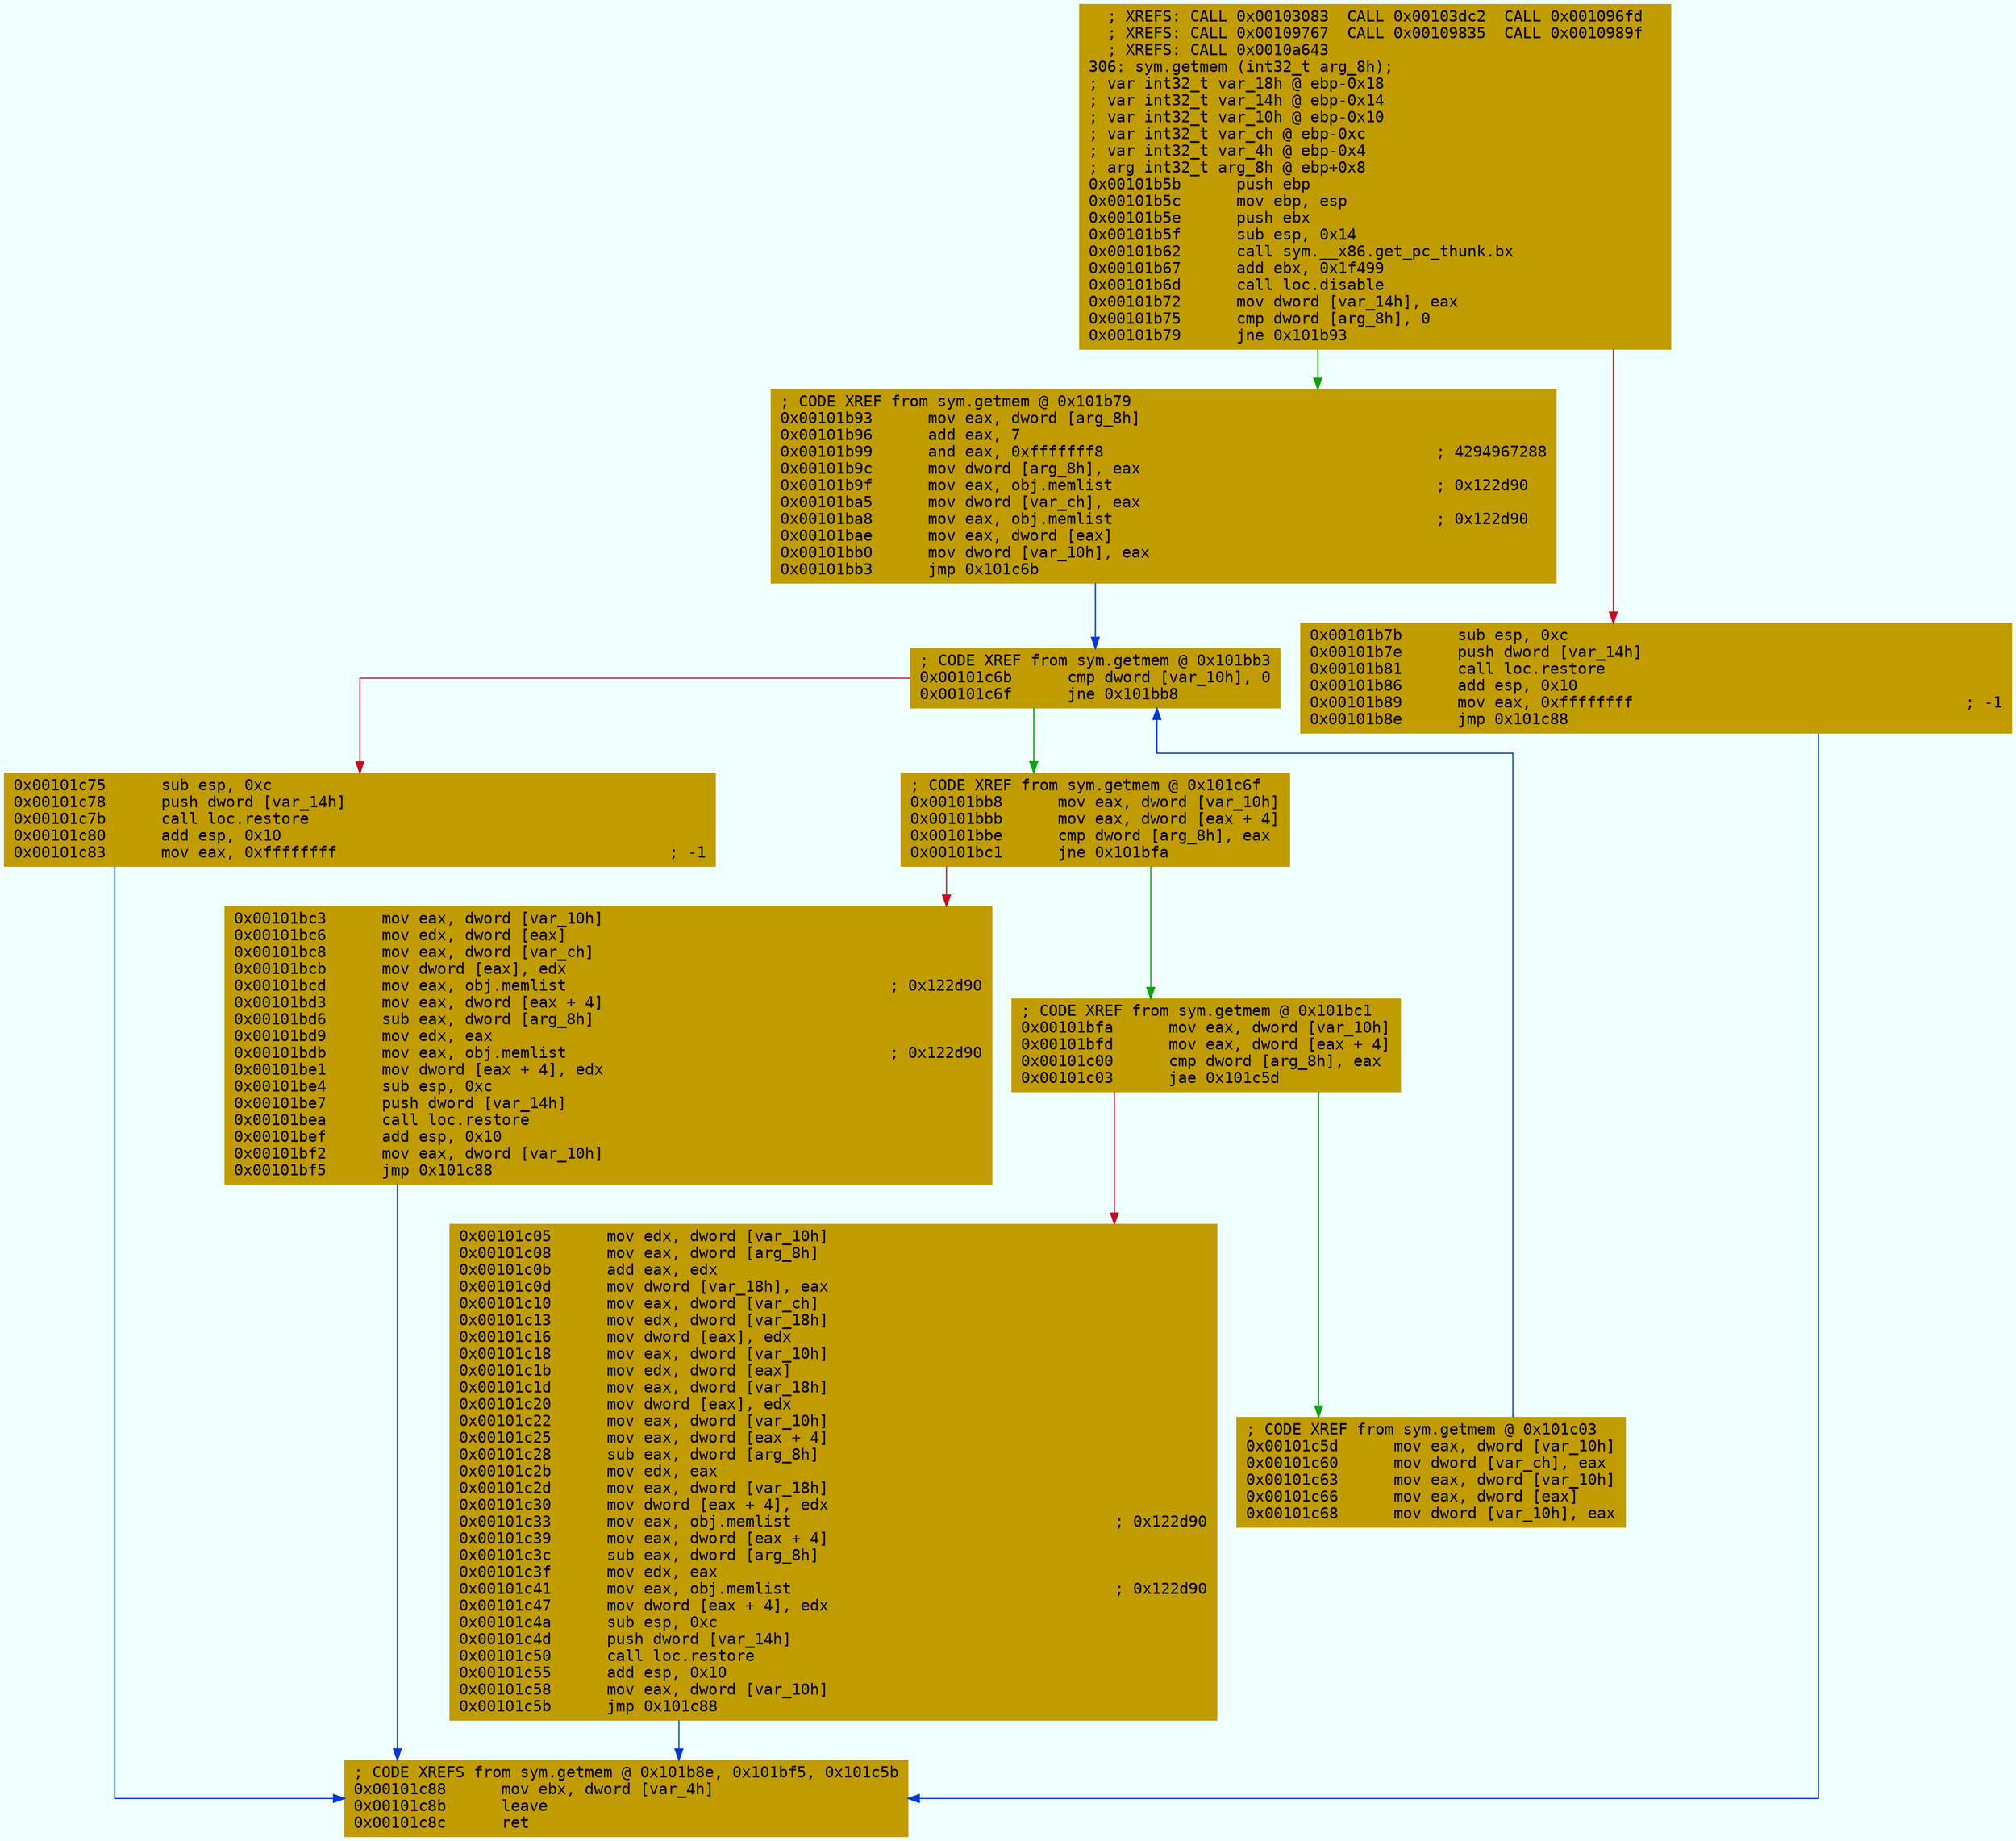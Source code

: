 digraph code {
	graph [bgcolor=azure fontsize=8 fontname="Courier" splines="ortho"];
	node [fillcolor=gray style=filled shape=box];
	edge [arrowhead="normal"];
	"0x00101b5b" [URL="sym.getmem/0x00101b5b", fillcolor="#c19c00",color="#c19c00", fontname="Courier",label="  ; XREFS: CALL 0x00103083  CALL 0x00103dc2  CALL 0x001096fd  \l  ; XREFS: CALL 0x00109767  CALL 0x00109835  CALL 0x0010989f  \l  ; XREFS: CALL 0x0010a643  \l306: sym.getmem (int32_t arg_8h);\l; var int32_t var_18h @ ebp-0x18\l; var int32_t var_14h @ ebp-0x14\l; var int32_t var_10h @ ebp-0x10\l; var int32_t var_ch @ ebp-0xc\l; var int32_t var_4h @ ebp-0x4\l; arg int32_t arg_8h @ ebp+0x8\l0x00101b5b      push ebp\l0x00101b5c      mov ebp, esp\l0x00101b5e      push ebx\l0x00101b5f      sub esp, 0x14\l0x00101b62      call sym.__x86.get_pc_thunk.bx\l0x00101b67      add ebx, 0x1f499\l0x00101b6d      call loc.disable\l0x00101b72      mov dword [var_14h], eax\l0x00101b75      cmp dword [arg_8h], 0\l0x00101b79      jne 0x101b93\l"]
	"0x00101b7b" [URL="sym.getmem/0x00101b7b", fillcolor="#c19c00",color="#c19c00", fontname="Courier",label="0x00101b7b      sub esp, 0xc\l0x00101b7e      push dword [var_14h]\l0x00101b81      call loc.restore\l0x00101b86      add esp, 0x10\l0x00101b89      mov eax, 0xffffffff                                    ; -1\l0x00101b8e      jmp 0x101c88\l"]
	"0x00101b93" [URL="sym.getmem/0x00101b93", fillcolor="#c19c00",color="#c19c00", fontname="Courier",label="; CODE XREF from sym.getmem @ 0x101b79\l0x00101b93      mov eax, dword [arg_8h]\l0x00101b96      add eax, 7\l0x00101b99      and eax, 0xfffffff8                                    ; 4294967288\l0x00101b9c      mov dword [arg_8h], eax\l0x00101b9f      mov eax, obj.memlist                                   ; 0x122d90\l0x00101ba5      mov dword [var_ch], eax\l0x00101ba8      mov eax, obj.memlist                                   ; 0x122d90\l0x00101bae      mov eax, dword [eax]\l0x00101bb0      mov dword [var_10h], eax\l0x00101bb3      jmp 0x101c6b\l"]
	"0x00101bb8" [URL="sym.getmem/0x00101bb8", fillcolor="#c19c00",color="#c19c00", fontname="Courier",label="; CODE XREF from sym.getmem @ 0x101c6f\l0x00101bb8      mov eax, dword [var_10h]\l0x00101bbb      mov eax, dword [eax + 4]\l0x00101bbe      cmp dword [arg_8h], eax\l0x00101bc1      jne 0x101bfa\l"]
	"0x00101bc3" [URL="sym.getmem/0x00101bc3", fillcolor="#c19c00",color="#c19c00", fontname="Courier",label="0x00101bc3      mov eax, dword [var_10h]\l0x00101bc6      mov edx, dword [eax]\l0x00101bc8      mov eax, dword [var_ch]\l0x00101bcb      mov dword [eax], edx\l0x00101bcd      mov eax, obj.memlist                                   ; 0x122d90\l0x00101bd3      mov eax, dword [eax + 4]\l0x00101bd6      sub eax, dword [arg_8h]\l0x00101bd9      mov edx, eax\l0x00101bdb      mov eax, obj.memlist                                   ; 0x122d90\l0x00101be1      mov dword [eax + 4], edx\l0x00101be4      sub esp, 0xc\l0x00101be7      push dword [var_14h]\l0x00101bea      call loc.restore\l0x00101bef      add esp, 0x10\l0x00101bf2      mov eax, dword [var_10h]\l0x00101bf5      jmp 0x101c88\l"]
	"0x00101bfa" [URL="sym.getmem/0x00101bfa", fillcolor="#c19c00",color="#c19c00", fontname="Courier",label="; CODE XREF from sym.getmem @ 0x101bc1\l0x00101bfa      mov eax, dword [var_10h]\l0x00101bfd      mov eax, dword [eax + 4]\l0x00101c00      cmp dword [arg_8h], eax\l0x00101c03      jae 0x101c5d\l"]
	"0x00101c05" [URL="sym.getmem/0x00101c05", fillcolor="#c19c00",color="#c19c00", fontname="Courier",label="0x00101c05      mov edx, dword [var_10h]\l0x00101c08      mov eax, dword [arg_8h]\l0x00101c0b      add eax, edx\l0x00101c0d      mov dword [var_18h], eax\l0x00101c10      mov eax, dword [var_ch]\l0x00101c13      mov edx, dword [var_18h]\l0x00101c16      mov dword [eax], edx\l0x00101c18      mov eax, dword [var_10h]\l0x00101c1b      mov edx, dword [eax]\l0x00101c1d      mov eax, dword [var_18h]\l0x00101c20      mov dword [eax], edx\l0x00101c22      mov eax, dword [var_10h]\l0x00101c25      mov eax, dword [eax + 4]\l0x00101c28      sub eax, dword [arg_8h]\l0x00101c2b      mov edx, eax\l0x00101c2d      mov eax, dword [var_18h]\l0x00101c30      mov dword [eax + 4], edx\l0x00101c33      mov eax, obj.memlist                                   ; 0x122d90\l0x00101c39      mov eax, dword [eax + 4]\l0x00101c3c      sub eax, dword [arg_8h]\l0x00101c3f      mov edx, eax\l0x00101c41      mov eax, obj.memlist                                   ; 0x122d90\l0x00101c47      mov dword [eax + 4], edx\l0x00101c4a      sub esp, 0xc\l0x00101c4d      push dword [var_14h]\l0x00101c50      call loc.restore\l0x00101c55      add esp, 0x10\l0x00101c58      mov eax, dword [var_10h]\l0x00101c5b      jmp 0x101c88\l"]
	"0x00101c5d" [URL="sym.getmem/0x00101c5d", fillcolor="#c19c00",color="#c19c00", fontname="Courier",label="; CODE XREF from sym.getmem @ 0x101c03\l0x00101c5d      mov eax, dword [var_10h]\l0x00101c60      mov dword [var_ch], eax\l0x00101c63      mov eax, dword [var_10h]\l0x00101c66      mov eax, dword [eax]\l0x00101c68      mov dword [var_10h], eax\l"]
	"0x00101c6b" [URL="sym.getmem/0x00101c6b", fillcolor="#c19c00",color="#c19c00", fontname="Courier",label="; CODE XREF from sym.getmem @ 0x101bb3\l0x00101c6b      cmp dword [var_10h], 0\l0x00101c6f      jne 0x101bb8\l"]
	"0x00101c75" [URL="sym.getmem/0x00101c75", fillcolor="#c19c00",color="#c19c00", fontname="Courier",label="0x00101c75      sub esp, 0xc\l0x00101c78      push dword [var_14h]\l0x00101c7b      call loc.restore\l0x00101c80      add esp, 0x10\l0x00101c83      mov eax, 0xffffffff                                    ; -1\l"]
	"0x00101c88" [URL="sym.getmem/0x00101c88", fillcolor="#c19c00",color="#c19c00", fontname="Courier",label="; CODE XREFS from sym.getmem @ 0x101b8e, 0x101bf5, 0x101c5b\l0x00101c88      mov ebx, dword [var_4h]\l0x00101c8b      leave\l0x00101c8c      ret\l"]
        "0x00101b5b" -> "0x00101b93" [color="#13a10e"];
        "0x00101b5b" -> "0x00101b7b" [color="#c50f1f"];
        "0x00101b7b" -> "0x00101c88" [color="#0037da"];
        "0x00101b93" -> "0x00101c6b" [color="#0037da"];
        "0x00101bb8" -> "0x00101bfa" [color="#13a10e"];
        "0x00101bb8" -> "0x00101bc3" [color="#c50f1f"];
        "0x00101bc3" -> "0x00101c88" [color="#0037da"];
        "0x00101bfa" -> "0x00101c5d" [color="#13a10e"];
        "0x00101bfa" -> "0x00101c05" [color="#c50f1f"];
        "0x00101c05" -> "0x00101c88" [color="#0037da"];
        "0x00101c5d" -> "0x00101c6b" [color="#0037da"];
        "0x00101c6b" -> "0x00101bb8" [color="#13a10e"];
        "0x00101c6b" -> "0x00101c75" [color="#c50f1f"];
        "0x00101c75" -> "0x00101c88" [color="#0037da"];
}
